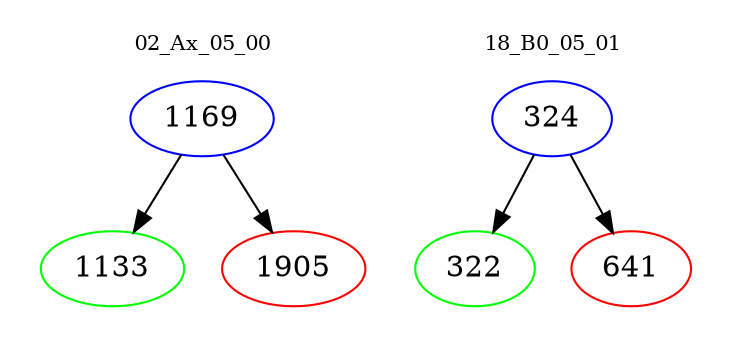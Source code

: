 digraph{
subgraph cluster_0 {
color = white
label = "02_Ax_05_00";
fontsize=10;
T0_1169 [label="1169", color="blue"]
T0_1169 -> T0_1133 [color="black"]
T0_1133 [label="1133", color="green"]
T0_1169 -> T0_1905 [color="black"]
T0_1905 [label="1905", color="red"]
}
subgraph cluster_1 {
color = white
label = "18_B0_05_01";
fontsize=10;
T1_324 [label="324", color="blue"]
T1_324 -> T1_322 [color="black"]
T1_322 [label="322", color="green"]
T1_324 -> T1_641 [color="black"]
T1_641 [label="641", color="red"]
}
}
